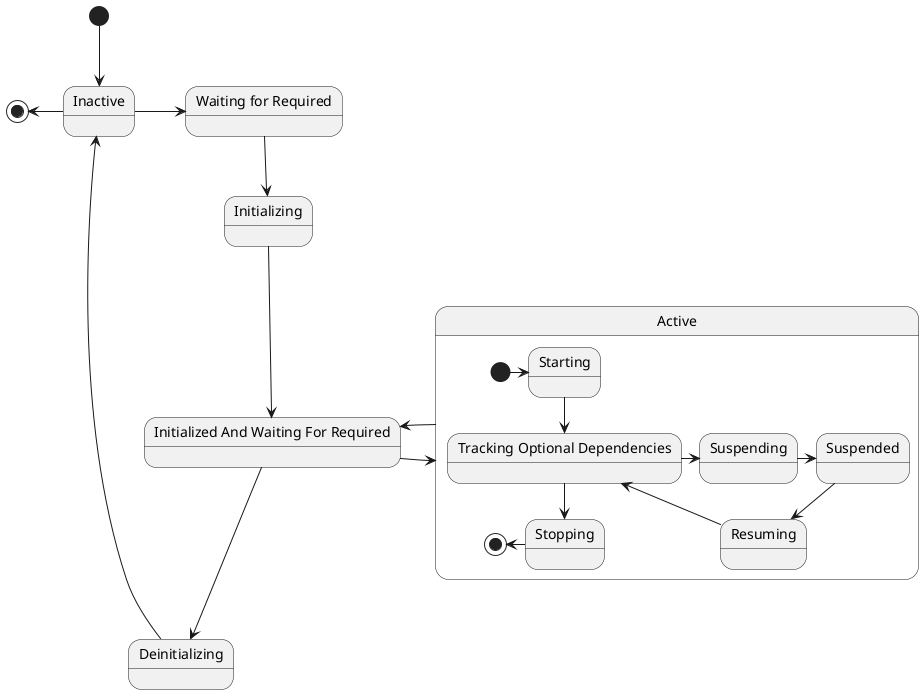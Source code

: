 Licensed to the Apache Software Foundation (ASF) under one or more
contributor license agreements.  See the NOTICE file distributed with
this work for additional information regarding copyright ownership.
The ASF licenses this file to You under the Apache License, Version 2.0
(the "License"); you may not use this file except in compliance with
the License.  You may obtain a copy of the License at

    http://www.apache.org/licenses/LICENSE-2.0

Unless required by applicable law or agreed to in writing, software
distributed under the License is distributed on an "AS IS" BASIS,
WITHOUT WARRANTIES OR CONDITIONS OF ANY KIND, either express or implied.
See the License for the specific language governing permissions and
limitations under the License.

@startuml
state "Waiting for Required" as WaitingForRequired
state "Initialized And Waiting For Required" as Initialized

[*] -down-> Inactive
Inactive -left-> [*]
Inactive  -right-> WaitingForRequired
WaitingForRequired -down-> Initializing
Initializing -down-> Initialized

state Active {
    state "Tracking Optional Dependencies" as TrackingOptional
    [*] -> Starting
    Starting -down-> TrackingOptional
    TrackingOptional -> Suspending
    Suspending -> Suspended
    Suspended -> Resuming
    Resuming --> TrackingOptional
    TrackingOptional --> Stopping
    Stopping -left-> [*]
}

Initialized -> Active
Active -> Initialized

Initialized -down-> Deinitializing
Deinitializing -down-> Inactive




@enduml